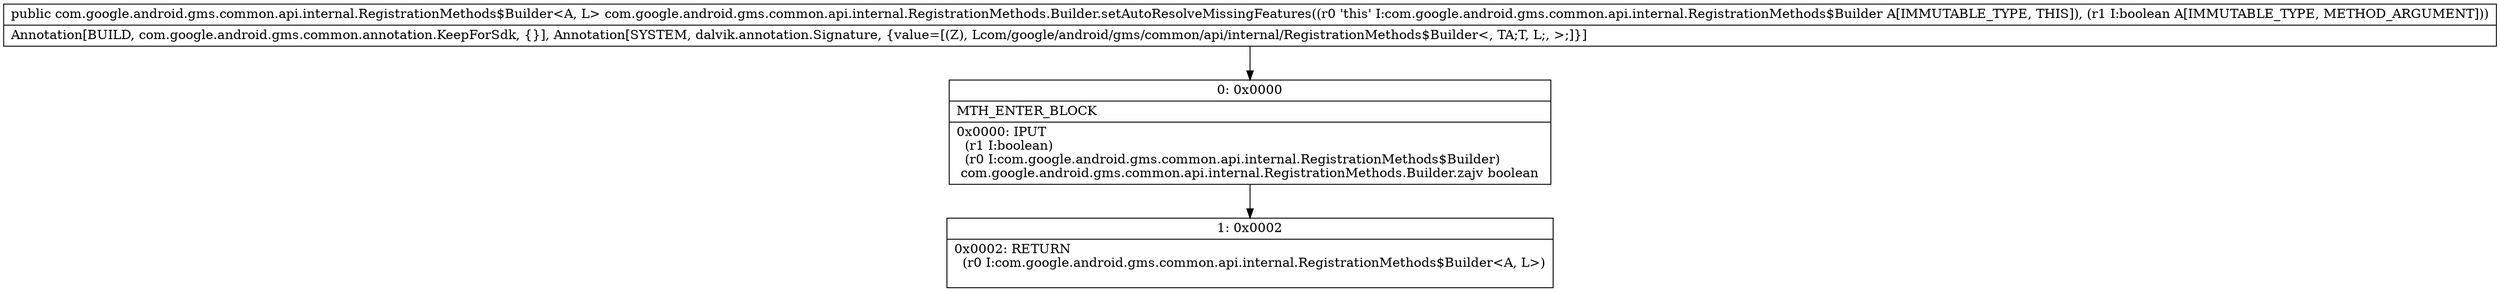 digraph "CFG forcom.google.android.gms.common.api.internal.RegistrationMethods.Builder.setAutoResolveMissingFeatures(Z)Lcom\/google\/android\/gms\/common\/api\/internal\/RegistrationMethods$Builder;" {
Node_0 [shape=record,label="{0\:\ 0x0000|MTH_ENTER_BLOCK\l|0x0000: IPUT  \l  (r1 I:boolean)\l  (r0 I:com.google.android.gms.common.api.internal.RegistrationMethods$Builder)\l com.google.android.gms.common.api.internal.RegistrationMethods.Builder.zajv boolean \l}"];
Node_1 [shape=record,label="{1\:\ 0x0002|0x0002: RETURN  \l  (r0 I:com.google.android.gms.common.api.internal.RegistrationMethods$Builder\<A, L\>)\l \l}"];
MethodNode[shape=record,label="{public com.google.android.gms.common.api.internal.RegistrationMethods$Builder\<A, L\> com.google.android.gms.common.api.internal.RegistrationMethods.Builder.setAutoResolveMissingFeatures((r0 'this' I:com.google.android.gms.common.api.internal.RegistrationMethods$Builder A[IMMUTABLE_TYPE, THIS]), (r1 I:boolean A[IMMUTABLE_TYPE, METHOD_ARGUMENT]))  | Annotation[BUILD, com.google.android.gms.common.annotation.KeepForSdk, \{\}], Annotation[SYSTEM, dalvik.annotation.Signature, \{value=[(Z), Lcom\/google\/android\/gms\/common\/api\/internal\/RegistrationMethods$Builder\<, TA;T, L;, \>;]\}]\l}"];
MethodNode -> Node_0;
Node_0 -> Node_1;
}

